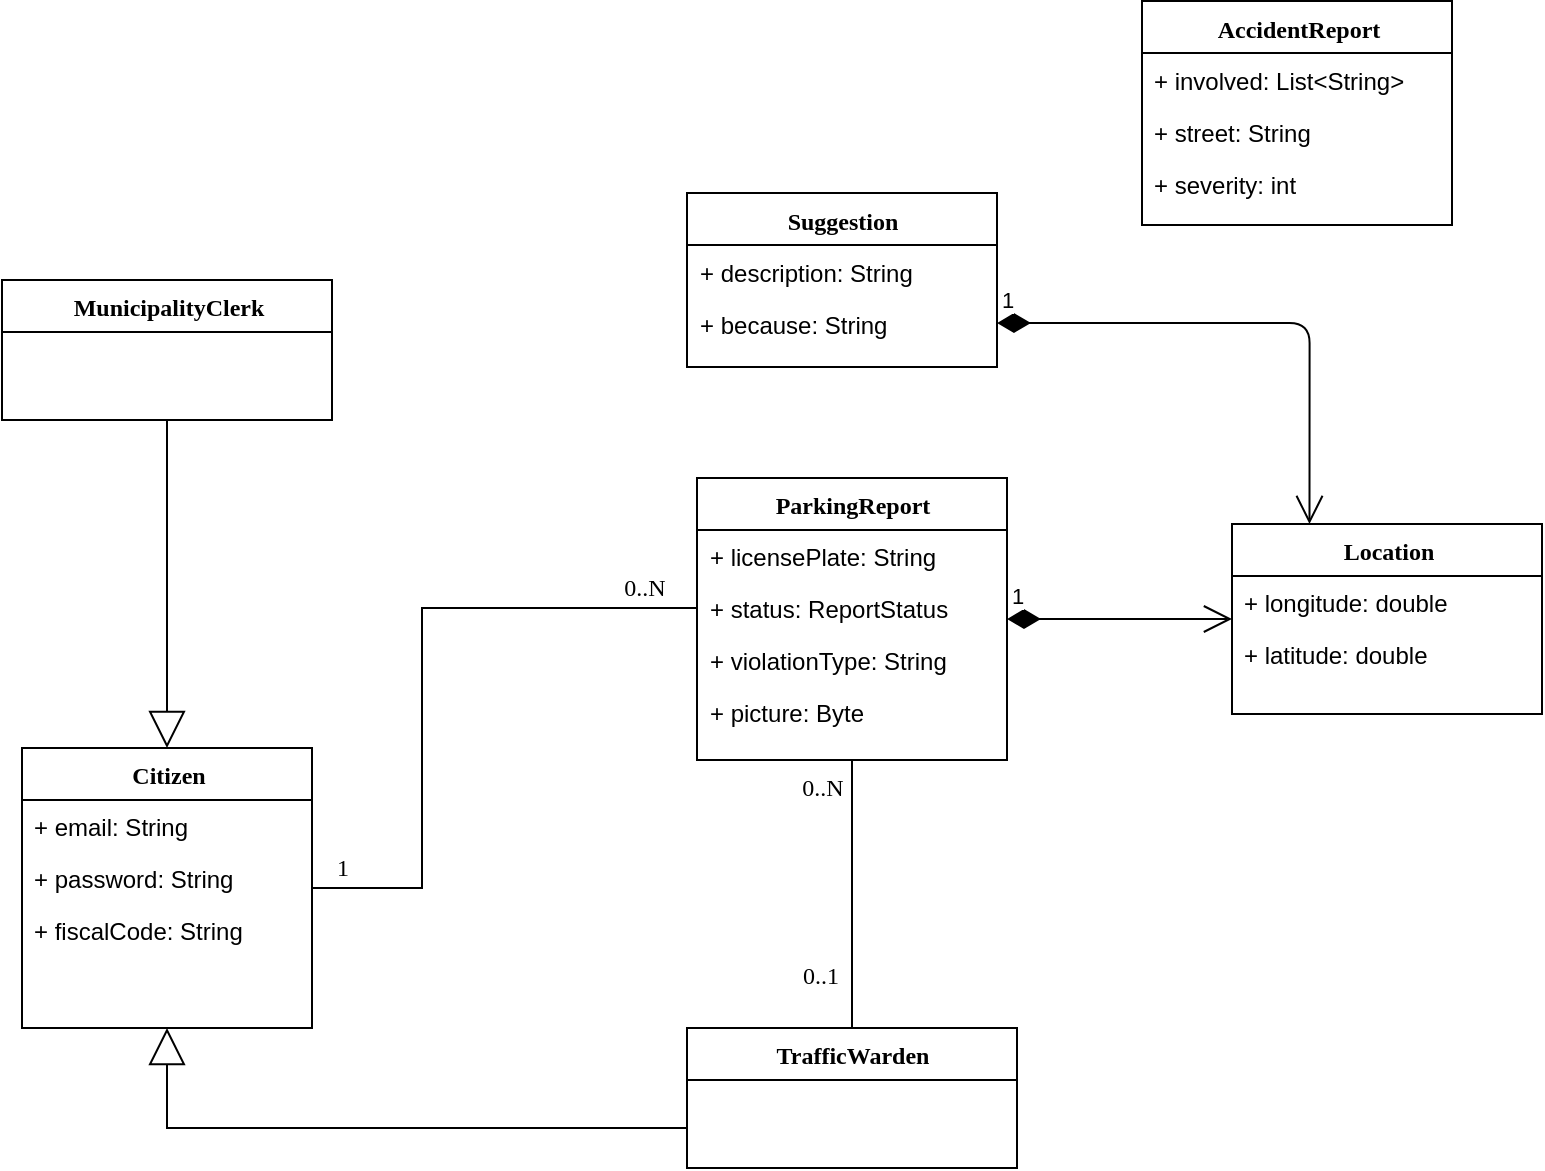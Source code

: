 <mxfile version="12.3.8" type="device" pages="1"><diagram name="Page-1" id="6133507b-19e7-1e82-6fc7-422aa6c4b21f"><mxGraphModel dx="880" dy="2274" grid="1" gridSize="10" guides="1" tooltips="1" connect="1" arrows="1" fold="1" page="1" pageScale="1" pageWidth="1100" pageHeight="850" background="#ffffff" math="0" shadow="0"><root><mxCell id="0"/><mxCell id="1" parent="0"/><mxCell id="b94bc138ca980ef-8" style="edgeStyle=orthogonalEdgeStyle;rounded=0;html=1;labelBackgroundColor=none;startArrow=none;startFill=0;startSize=8;endArrow=none;endFill=0;endSize=16;fontFamily=Verdana;fontSize=12;" parent="1" source="78961159f06e98e8-43" target="buYGk8wDeJHNAnK69bR8-1" edge="1"><mxGeometry relative="1" as="geometry"><Array as="points"><mxPoint x="530" y="190"/><mxPoint x="530" y="330"/></Array><mxPoint x="477.5" y="190.471" as="targetPoint"/></mxGeometry></mxCell><mxCell id="b94bc138ca980ef-15" value="0..N" style="text;html=1;resizable=0;points=[];align=center;verticalAlign=middle;labelBackgroundColor=#ffffff;fontSize=12;fontFamily=Verdana;fontColor=#000000;" parent="b94bc138ca980ef-8" vertex="1" connectable="0"><mxGeometry x="-0.575" y="-86" relative="1" as="geometry"><mxPoint x="43.5" y="76" as="offset"/></mxGeometry></mxCell><mxCell id="b94bc138ca980ef-16" value="1" style="text;html=1;resizable=0;points=[];align=center;verticalAlign=middle;labelBackgroundColor=#ffffff;fontSize=12;fontFamily=Verdana;fontColor=#000000;" parent="b94bc138ca980ef-8" vertex="1" connectable="0"><mxGeometry x="0.892" y="-1" relative="1" as="geometry"><mxPoint x="-3" y="-9" as="offset"/></mxGeometry></mxCell><mxCell id="78961159f06e98e8-43" value="ParkingReport" style="swimlane;html=1;fontStyle=1;align=center;verticalAlign=top;childLayout=stackLayout;horizontal=1;startSize=26;horizontalStack=0;resizeParent=1;resizeLast=0;collapsible=1;marginBottom=0;swimlaneFillColor=#ffffff;rounded=0;shadow=0;comic=0;labelBackgroundColor=none;strokeColor=#000000;strokeWidth=1;fillColor=none;fontFamily=Verdana;fontSize=12;fontColor=#000000;" parent="1" vertex="1"><mxGeometry x="667.5" y="125" width="155" height="141" as="geometry"/></mxCell><mxCell id="78961159f06e98e8-44" value="+ licensePlate: String" style="text;html=1;strokeColor=none;fillColor=none;align=left;verticalAlign=top;spacingLeft=4;spacingRight=4;whiteSpace=wrap;overflow=hidden;rotatable=0;points=[[0,0.5],[1,0.5]];portConstraint=eastwest;" parent="78961159f06e98e8-43" vertex="1"><mxGeometry y="26" width="155" height="26" as="geometry"/></mxCell><mxCell id="78961159f06e98e8-45" value="+ status: ReportStatus" style="text;html=1;strokeColor=none;fillColor=none;align=left;verticalAlign=top;spacingLeft=4;spacingRight=4;whiteSpace=wrap;overflow=hidden;rotatable=0;points=[[0,0.5],[1,0.5]];portConstraint=eastwest;" parent="78961159f06e98e8-43" vertex="1"><mxGeometry y="52" width="155" height="26" as="geometry"/></mxCell><mxCell id="cli7RTR28lsJkn8g2s_t-6" value="+ violationType: String" style="text;html=1;strokeColor=none;fillColor=none;align=left;verticalAlign=top;spacingLeft=4;spacingRight=4;whiteSpace=wrap;overflow=hidden;rotatable=0;points=[[0,0.5],[1,0.5]];portConstraint=eastwest;" parent="78961159f06e98e8-43" vertex="1"><mxGeometry y="78" width="155" height="26" as="geometry"/></mxCell><mxCell id="buYGk8wDeJHNAnK69bR8-8" value="+ picture: Byte" style="text;html=1;strokeColor=none;fillColor=none;align=left;verticalAlign=top;spacingLeft=4;spacingRight=4;whiteSpace=wrap;overflow=hidden;rotatable=0;points=[[0,0.5],[1,0.5]];portConstraint=eastwest;" parent="78961159f06e98e8-43" vertex="1"><mxGeometry y="104" width="155" height="26" as="geometry"/></mxCell><mxCell id="78961159f06e98e8-82" value="TrafficWarden" style="swimlane;html=1;fontStyle=1;align=center;verticalAlign=top;childLayout=stackLayout;horizontal=1;startSize=26;horizontalStack=0;resizeParent=1;resizeLast=0;collapsible=1;marginBottom=0;swimlaneFillColor=#ffffff;rounded=0;shadow=0;comic=0;labelBackgroundColor=none;strokeColor=#000000;strokeWidth=1;fillColor=none;fontFamily=Verdana;fontSize=12;fontColor=#000000;" parent="1" vertex="1"><mxGeometry x="662.5" y="400" width="165" height="70" as="geometry"/></mxCell><mxCell id="b94bc138ca980ef-11" style="edgeStyle=orthogonalEdgeStyle;rounded=0;html=1;labelBackgroundColor=none;startArrow=none;startFill=0;startSize=8;endArrow=block;endFill=0;endSize=16;fontFamily=Verdana;fontSize=12;entryX=0.5;entryY=1;entryDx=0;entryDy=0;" parent="1" source="78961159f06e98e8-82" target="buYGk8wDeJHNAnK69bR8-1" edge="1"><mxGeometry relative="1" as="geometry"><Array as="points"><mxPoint x="402" y="450"/></Array><mxPoint x="400" y="420" as="targetPoint"/></mxGeometry></mxCell><mxCell id="78961159f06e98e8-108" value="Location" style="swimlane;html=1;fontStyle=1;align=center;verticalAlign=top;childLayout=stackLayout;horizontal=1;startSize=26;horizontalStack=0;resizeParent=1;resizeLast=0;collapsible=1;marginBottom=0;swimlaneFillColor=#ffffff;rounded=0;shadow=0;comic=0;labelBackgroundColor=none;strokeColor=#000000;strokeWidth=1;fillColor=none;fontFamily=Verdana;fontSize=12;fontColor=#000000;" parent="1" vertex="1"><mxGeometry x="935" y="148" width="155" height="95" as="geometry"/></mxCell><mxCell id="78961159f06e98e8-109" value="+ longitude: double" style="text;html=1;strokeColor=none;fillColor=none;align=left;verticalAlign=top;spacingLeft=4;spacingRight=4;whiteSpace=wrap;overflow=hidden;rotatable=0;points=[[0,0.5],[1,0.5]];portConstraint=eastwest;" parent="78961159f06e98e8-108" vertex="1"><mxGeometry y="26" width="155" height="26" as="geometry"/></mxCell><mxCell id="78961159f06e98e8-110" value="+ latitude: double" style="text;html=1;strokeColor=none;fillColor=none;align=left;verticalAlign=top;spacingLeft=4;spacingRight=4;whiteSpace=wrap;overflow=hidden;rotatable=0;points=[[0,0.5],[1,0.5]];portConstraint=eastwest;" parent="78961159f06e98e8-108" vertex="1"><mxGeometry y="52" width="155" height="26" as="geometry"/></mxCell><mxCell id="cli7RTR28lsJkn8g2s_t-2" value="1" style="endArrow=open;html=1;endSize=12;startArrow=diamondThin;startSize=14;startFill=1;edgeStyle=orthogonalEdgeStyle;align=left;verticalAlign=bottom;" parent="1" source="78961159f06e98e8-43" target="78961159f06e98e8-108" edge="1"><mxGeometry x="-1" y="3" relative="1" as="geometry"><mxPoint x="840" y="184.5" as="sourcePoint"/><mxPoint x="1000" y="195.5" as="targetPoint"/></mxGeometry></mxCell><mxCell id="cli7RTR28lsJkn8g2s_t-3" style="edgeStyle=orthogonalEdgeStyle;rounded=0;html=1;labelBackgroundColor=none;startArrow=none;startFill=0;startSize=8;endArrow=none;endFill=0;endSize=16;fontFamily=Verdana;fontSize=12;" parent="1" source="78961159f06e98e8-43" target="78961159f06e98e8-82" edge="1"><mxGeometry relative="1" as="geometry"><Array as="points"/><mxPoint x="677.5" y="201" as="sourcePoint"/><mxPoint x="197.5" y="201" as="targetPoint"/></mxGeometry></mxCell><mxCell id="cli7RTR28lsJkn8g2s_t-4" value="0..N" style="text;html=1;resizable=0;points=[];align=center;verticalAlign=middle;labelBackgroundColor=#ffffff;fontSize=12;fontFamily=Verdana;fontColor=#000000;" parent="cli7RTR28lsJkn8g2s_t-3" vertex="1" connectable="0"><mxGeometry x="-0.575" y="-86" relative="1" as="geometry"><mxPoint x="71" y="-15" as="offset"/></mxGeometry></mxCell><mxCell id="cli7RTR28lsJkn8g2s_t-5" value="0..1" style="text;html=1;resizable=0;points=[];align=center;verticalAlign=middle;labelBackgroundColor=#ffffff;fontSize=12;fontFamily=Verdana;fontColor=#000000;" parent="cli7RTR28lsJkn8g2s_t-3" vertex="1" connectable="0"><mxGeometry x="0.892" y="-1" relative="1" as="geometry"><mxPoint x="-15" y="-19" as="offset"/></mxGeometry></mxCell><mxCell id="P4y93DQm8grJMNK46NJj-1" value="AccidentReport" style="swimlane;html=1;fontStyle=1;align=center;verticalAlign=top;childLayout=stackLayout;horizontal=1;startSize=26;horizontalStack=0;resizeParent=1;resizeLast=0;collapsible=1;marginBottom=0;swimlaneFillColor=#ffffff;rounded=0;shadow=0;comic=0;labelBackgroundColor=none;strokeColor=#000000;strokeWidth=1;fillColor=none;fontFamily=Verdana;fontSize=12;fontColor=#000000;" parent="1" vertex="1"><mxGeometry x="890" y="-113.5" width="155" height="112" as="geometry"/></mxCell><mxCell id="P4y93DQm8grJMNK46NJj-2" value="+ involved: List&amp;lt;String&amp;gt;" style="text;html=1;strokeColor=none;fillColor=none;align=left;verticalAlign=top;spacingLeft=4;spacingRight=4;whiteSpace=wrap;overflow=hidden;rotatable=0;points=[[0,0.5],[1,0.5]];portConstraint=eastwest;" parent="P4y93DQm8grJMNK46NJj-1" vertex="1"><mxGeometry y="26" width="155" height="26" as="geometry"/></mxCell><mxCell id="P4y93DQm8grJMNK46NJj-3" value="+ street: String" style="text;html=1;strokeColor=none;fillColor=none;align=left;verticalAlign=top;spacingLeft=4;spacingRight=4;whiteSpace=wrap;overflow=hidden;rotatable=0;points=[[0,0.5],[1,0.5]];portConstraint=eastwest;" parent="P4y93DQm8grJMNK46NJj-1" vertex="1"><mxGeometry y="52" width="155" height="26" as="geometry"/></mxCell><mxCell id="P4y93DQm8grJMNK46NJj-4" value="+ severity: int" style="text;html=1;strokeColor=none;fillColor=none;align=left;verticalAlign=top;spacingLeft=4;spacingRight=4;whiteSpace=wrap;overflow=hidden;rotatable=0;points=[[0,0.5],[1,0.5]];portConstraint=eastwest;" parent="P4y93DQm8grJMNK46NJj-1" vertex="1"><mxGeometry y="78" width="155" height="26" as="geometry"/></mxCell><mxCell id="buYGk8wDeJHNAnK69bR8-1" value="Citizen" style="swimlane;html=1;fontStyle=1;align=center;verticalAlign=top;childLayout=stackLayout;horizontal=1;startSize=26;horizontalStack=0;resizeParent=1;resizeLast=0;collapsible=1;marginBottom=0;swimlaneFillColor=#ffffff;rounded=0;shadow=0;comic=0;labelBackgroundColor=none;strokeColor=#000000;strokeWidth=1;fillColor=none;fontFamily=Verdana;fontSize=12;fontColor=#000000;" parent="1" vertex="1"><mxGeometry x="330" y="260" width="145" height="140" as="geometry"/></mxCell><mxCell id="buYGk8wDeJHNAnK69bR8-2" value="+ email: String" style="text;html=1;strokeColor=none;fillColor=none;align=left;verticalAlign=top;spacingLeft=4;spacingRight=4;whiteSpace=wrap;overflow=hidden;rotatable=0;points=[[0,0.5],[1,0.5]];portConstraint=eastwest;" parent="buYGk8wDeJHNAnK69bR8-1" vertex="1"><mxGeometry y="26" width="145" height="26" as="geometry"/></mxCell><mxCell id="buYGk8wDeJHNAnK69bR8-3" value="+ password: String" style="text;html=1;strokeColor=none;fillColor=none;align=left;verticalAlign=top;spacingLeft=4;spacingRight=4;whiteSpace=wrap;overflow=hidden;rotatable=0;points=[[0,0.5],[1,0.5]];portConstraint=eastwest;" parent="buYGk8wDeJHNAnK69bR8-1" vertex="1"><mxGeometry y="52" width="145" height="26" as="geometry"/></mxCell><mxCell id="buYGk8wDeJHNAnK69bR8-4" value="+ fiscalCode: String" style="text;html=1;strokeColor=none;fillColor=none;align=left;verticalAlign=top;spacingLeft=4;spacingRight=4;whiteSpace=wrap;overflow=hidden;rotatable=0;points=[[0,0.5],[1,0.5]];portConstraint=eastwest;" parent="buYGk8wDeJHNAnK69bR8-1" vertex="1"><mxGeometry y="78" width="145" height="26" as="geometry"/></mxCell><mxCell id="buYGk8wDeJHNAnK69bR8-5" value="MunicipalityClerk" style="swimlane;html=1;fontStyle=1;align=center;verticalAlign=top;childLayout=stackLayout;horizontal=1;startSize=26;horizontalStack=0;resizeParent=1;resizeLast=0;collapsible=1;marginBottom=0;swimlaneFillColor=#ffffff;rounded=0;shadow=0;comic=0;labelBackgroundColor=none;strokeColor=#000000;strokeWidth=1;fillColor=none;fontFamily=Verdana;fontSize=12;fontColor=#000000;" parent="1" vertex="1"><mxGeometry x="320" y="26" width="165" height="70" as="geometry"/></mxCell><mxCell id="buYGk8wDeJHNAnK69bR8-6" style="edgeStyle=orthogonalEdgeStyle;rounded=0;html=1;labelBackgroundColor=none;startArrow=none;startFill=0;startSize=8;endArrow=block;endFill=0;endSize=16;fontFamily=Verdana;fontSize=12;entryX=0.5;entryY=0;entryDx=0;entryDy=0;exitX=0.5;exitY=1;exitDx=0;exitDy=0;" parent="1" source="buYGk8wDeJHNAnK69bR8-5" target="buYGk8wDeJHNAnK69bR8-1" edge="1"><mxGeometry relative="1" as="geometry"><Array as="points"><mxPoint x="403" y="130"/><mxPoint x="403" y="130"/></Array><mxPoint x="540" y="380" as="sourcePoint"/><mxPoint x="412.824" y="409.882" as="targetPoint"/></mxGeometry></mxCell><mxCell id="3ySNzEeIqrdRkek2tjB8-1" value="Suggestion" style="swimlane;html=1;fontStyle=1;align=center;verticalAlign=top;childLayout=stackLayout;horizontal=1;startSize=26;horizontalStack=0;resizeParent=1;resizeLast=0;collapsible=1;marginBottom=0;swimlaneFillColor=#ffffff;rounded=0;shadow=0;comic=0;labelBackgroundColor=none;strokeColor=#000000;strokeWidth=1;fillColor=none;fontFamily=Verdana;fontSize=12;fontColor=#000000;" vertex="1" parent="1"><mxGeometry x="662.5" y="-17.5" width="155" height="87" as="geometry"/></mxCell><mxCell id="3ySNzEeIqrdRkek2tjB8-2" value="+ description: String" style="text;html=1;strokeColor=none;fillColor=none;align=left;verticalAlign=top;spacingLeft=4;spacingRight=4;whiteSpace=wrap;overflow=hidden;rotatable=0;points=[[0,0.5],[1,0.5]];portConstraint=eastwest;" vertex="1" parent="3ySNzEeIqrdRkek2tjB8-1"><mxGeometry y="26" width="155" height="26" as="geometry"/></mxCell><mxCell id="3ySNzEeIqrdRkek2tjB8-3" value="+ because: String" style="text;html=1;strokeColor=none;fillColor=none;align=left;verticalAlign=top;spacingLeft=4;spacingRight=4;whiteSpace=wrap;overflow=hidden;rotatable=0;points=[[0,0.5],[1,0.5]];portConstraint=eastwest;" vertex="1" parent="3ySNzEeIqrdRkek2tjB8-1"><mxGeometry y="52" width="155" height="26" as="geometry"/></mxCell><mxCell id="3ySNzEeIqrdRkek2tjB8-5" value="1" style="endArrow=open;html=1;endSize=12;startArrow=diamondThin;startSize=14;startFill=1;edgeStyle=orthogonalEdgeStyle;align=left;verticalAlign=bottom;exitX=1;exitY=0.5;exitDx=0;exitDy=0;entryX=0.25;entryY=0;entryDx=0;entryDy=0;" edge="1" parent="1" source="3ySNzEeIqrdRkek2tjB8-3" target="78961159f06e98e8-108"><mxGeometry x="-1" y="3" relative="1" as="geometry"><mxPoint x="832.5" y="205.286" as="sourcePoint"/><mxPoint x="945" y="205.286" as="targetPoint"/></mxGeometry></mxCell></root></mxGraphModel></diagram></mxfile>